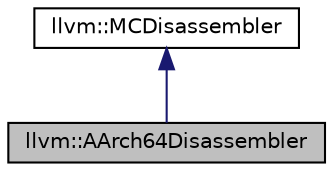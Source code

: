 digraph "llvm::AArch64Disassembler"
{
 // LATEX_PDF_SIZE
  bgcolor="transparent";
  edge [fontname="Helvetica",fontsize="10",labelfontname="Helvetica",labelfontsize="10"];
  node [fontname="Helvetica",fontsize="10",shape="box"];
  Node1 [label="llvm::AArch64Disassembler",height=0.2,width=0.4,color="black", fillcolor="grey75", style="filled", fontcolor="black",tooltip=" "];
  Node2 -> Node1 [dir="back",color="midnightblue",fontsize="10",style="solid",fontname="Helvetica"];
  Node2 [label="llvm::MCDisassembler",height=0.2,width=0.4,color="black",URL="$classllvm_1_1MCDisassembler.html",tooltip="Superclass for all disassemblers."];
}
